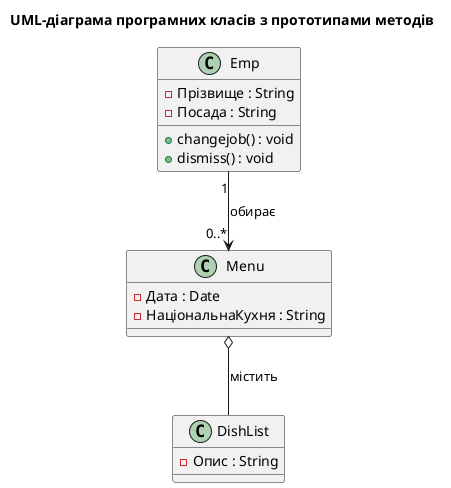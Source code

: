 @startuml
title UML-діаграма програмних класів з прототипами методів

' Опис класу співробітника з прототипами методів
class Emp {
    - Прізвище : String
    - Посада : String
    + changejob() : void
    + dismiss() : void
}

' Додаткові класи предметної області
class Menu {
    - Дата : Date
    - НаціональнаКухня : String
}

class DishList {
    - Опис : String
}

' Зв'язки між класами
Emp "1" --> "0..*" Menu : обирає
Menu o-- DishList : містить
@enduml